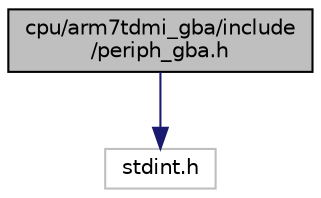 digraph "cpu/arm7tdmi_gba/include/periph_gba.h"
{
 // LATEX_PDF_SIZE
  edge [fontname="Helvetica",fontsize="10",labelfontname="Helvetica",labelfontsize="10"];
  node [fontname="Helvetica",fontsize="10",shape=record];
  Node1 [label="cpu/arm7tdmi_gba/include\l/periph_gba.h",height=0.2,width=0.4,color="black", fillcolor="grey75", style="filled", fontcolor="black",tooltip="GBA specific definitions for internal peripheral handling."];
  Node1 -> Node2 [color="midnightblue",fontsize="10",style="solid",fontname="Helvetica"];
  Node2 [label="stdint.h",height=0.2,width=0.4,color="grey75", fillcolor="white", style="filled",tooltip=" "];
}
